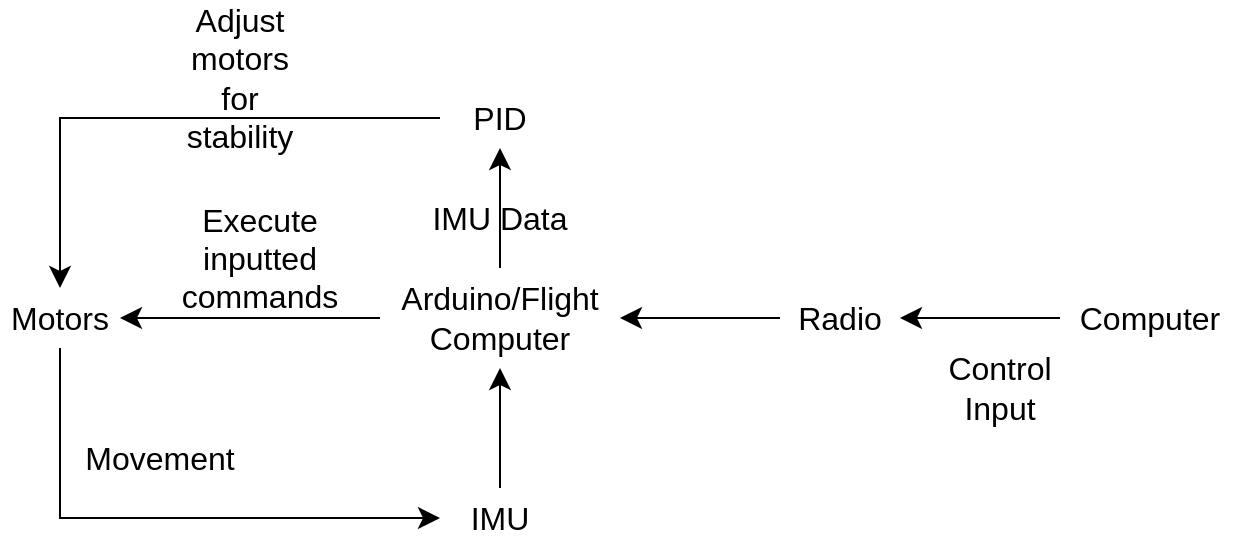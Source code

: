 <mxfile version="28.2.3">
  <diagram name="Page-1" id="8J9QAvHiA205GfA3pVa4">
    <mxGraphModel dx="805" dy="591" grid="1" gridSize="10" guides="1" tooltips="1" connect="1" arrows="1" fold="1" page="1" pageScale="1" pageWidth="850" pageHeight="1100" math="0" shadow="0">
      <root>
        <mxCell id="0" />
        <mxCell id="1" parent="0" />
        <mxCell id="uQJIJIHvUW5hQPoCpwjS-9" style="edgeStyle=none;curved=1;rounded=0;orthogonalLoop=1;jettySize=auto;html=1;entryX=1;entryY=0.5;entryDx=0;entryDy=0;fontSize=12;startSize=8;endSize=8;" edge="1" parent="1" source="uQJIJIHvUW5hQPoCpwjS-2" target="uQJIJIHvUW5hQPoCpwjS-3">
          <mxGeometry relative="1" as="geometry" />
        </mxCell>
        <mxCell id="uQJIJIHvUW5hQPoCpwjS-13" style="edgeStyle=none;curved=1;rounded=0;orthogonalLoop=1;jettySize=auto;html=1;entryX=0.5;entryY=1;entryDx=0;entryDy=0;fontSize=12;startSize=8;endSize=8;" edge="1" parent="1" source="uQJIJIHvUW5hQPoCpwjS-2" target="uQJIJIHvUW5hQPoCpwjS-12">
          <mxGeometry relative="1" as="geometry" />
        </mxCell>
        <mxCell id="uQJIJIHvUW5hQPoCpwjS-2" value="Arduino/Flight Computer" style="text;strokeColor=none;fillColor=none;html=1;align=center;verticalAlign=middle;whiteSpace=wrap;rounded=0;fontSize=16;" vertex="1" parent="1">
          <mxGeometry x="370" y="380" width="120" height="50" as="geometry" />
        </mxCell>
        <mxCell id="uQJIJIHvUW5hQPoCpwjS-8" style="edgeStyle=orthogonalEdgeStyle;rounded=0;orthogonalLoop=1;jettySize=auto;html=1;entryX=0;entryY=0.5;entryDx=0;entryDy=0;fontSize=12;startSize=8;endSize=8;exitX=0.5;exitY=1;exitDx=0;exitDy=0;" edge="1" parent="1" source="uQJIJIHvUW5hQPoCpwjS-3" target="uQJIJIHvUW5hQPoCpwjS-4">
          <mxGeometry relative="1" as="geometry" />
        </mxCell>
        <mxCell id="uQJIJIHvUW5hQPoCpwjS-3" value="Motors" style="text;strokeColor=none;fillColor=none;html=1;align=center;verticalAlign=middle;whiteSpace=wrap;rounded=0;fontSize=16;" vertex="1" parent="1">
          <mxGeometry x="180" y="390" width="60" height="30" as="geometry" />
        </mxCell>
        <mxCell id="uQJIJIHvUW5hQPoCpwjS-7" style="edgeStyle=none;curved=1;rounded=0;orthogonalLoop=1;jettySize=auto;html=1;entryX=0.5;entryY=1;entryDx=0;entryDy=0;fontSize=12;startSize=8;endSize=8;" edge="1" parent="1" source="uQJIJIHvUW5hQPoCpwjS-4" target="uQJIJIHvUW5hQPoCpwjS-2">
          <mxGeometry relative="1" as="geometry" />
        </mxCell>
        <mxCell id="uQJIJIHvUW5hQPoCpwjS-4" value="IMU" style="text;strokeColor=none;fillColor=none;html=1;align=center;verticalAlign=middle;whiteSpace=wrap;rounded=0;fontSize=16;" vertex="1" parent="1">
          <mxGeometry x="400" y="490" width="60" height="30" as="geometry" />
        </mxCell>
        <mxCell id="uQJIJIHvUW5hQPoCpwjS-11" style="edgeStyle=none;curved=1;rounded=0;orthogonalLoop=1;jettySize=auto;html=1;entryX=1;entryY=0.5;entryDx=0;entryDy=0;fontSize=12;startSize=8;endSize=8;" edge="1" parent="1" source="uQJIJIHvUW5hQPoCpwjS-5" target="uQJIJIHvUW5hQPoCpwjS-6">
          <mxGeometry relative="1" as="geometry" />
        </mxCell>
        <mxCell id="uQJIJIHvUW5hQPoCpwjS-5" value="Computer" style="text;strokeColor=none;fillColor=none;html=1;align=center;verticalAlign=middle;whiteSpace=wrap;rounded=0;fontSize=16;" vertex="1" parent="1">
          <mxGeometry x="710" y="390" width="90" height="30" as="geometry" />
        </mxCell>
        <mxCell id="uQJIJIHvUW5hQPoCpwjS-10" style="edgeStyle=none;curved=1;rounded=0;orthogonalLoop=1;jettySize=auto;html=1;entryX=1;entryY=0.5;entryDx=0;entryDy=0;fontSize=12;startSize=8;endSize=8;" edge="1" parent="1" source="uQJIJIHvUW5hQPoCpwjS-6" target="uQJIJIHvUW5hQPoCpwjS-2">
          <mxGeometry relative="1" as="geometry" />
        </mxCell>
        <mxCell id="uQJIJIHvUW5hQPoCpwjS-6" value="Radio" style="text;strokeColor=none;fillColor=none;html=1;align=center;verticalAlign=middle;whiteSpace=wrap;rounded=0;fontSize=16;" vertex="1" parent="1">
          <mxGeometry x="570" y="390" width="60" height="30" as="geometry" />
        </mxCell>
        <mxCell id="uQJIJIHvUW5hQPoCpwjS-14" style="edgeStyle=orthogonalEdgeStyle;rounded=0;orthogonalLoop=1;jettySize=auto;html=1;entryX=0.5;entryY=0;entryDx=0;entryDy=0;fontSize=12;startSize=8;endSize=8;" edge="1" parent="1" source="uQJIJIHvUW5hQPoCpwjS-12" target="uQJIJIHvUW5hQPoCpwjS-3">
          <mxGeometry relative="1" as="geometry" />
        </mxCell>
        <mxCell id="uQJIJIHvUW5hQPoCpwjS-12" value="PID" style="text;strokeColor=none;fillColor=none;html=1;align=center;verticalAlign=middle;whiteSpace=wrap;rounded=0;fontSize=16;" vertex="1" parent="1">
          <mxGeometry x="400" y="290" width="60" height="30" as="geometry" />
        </mxCell>
        <mxCell id="uQJIJIHvUW5hQPoCpwjS-15" value="IMU Data" style="text;strokeColor=none;fillColor=none;html=1;align=center;verticalAlign=middle;whiteSpace=wrap;rounded=0;fontSize=16;" vertex="1" parent="1">
          <mxGeometry x="380" y="340" width="100" height="30" as="geometry" />
        </mxCell>
        <mxCell id="uQJIJIHvUW5hQPoCpwjS-17" value="Control Input" style="text;strokeColor=none;fillColor=none;html=1;align=center;verticalAlign=middle;whiteSpace=wrap;rounded=0;fontSize=16;" vertex="1" parent="1">
          <mxGeometry x="650" y="420" width="60" height="40" as="geometry" />
        </mxCell>
        <mxCell id="uQJIJIHvUW5hQPoCpwjS-20" value="Movement" style="text;strokeColor=none;fillColor=none;html=1;align=center;verticalAlign=middle;whiteSpace=wrap;rounded=0;fontSize=16;" vertex="1" parent="1">
          <mxGeometry x="230" y="460" width="60" height="30" as="geometry" />
        </mxCell>
        <mxCell id="uQJIJIHvUW5hQPoCpwjS-21" value="Execute inputted commands" style="text;strokeColor=none;fillColor=none;html=1;align=center;verticalAlign=middle;whiteSpace=wrap;rounded=0;fontSize=16;" vertex="1" parent="1">
          <mxGeometry x="280" y="360" width="60" height="30" as="geometry" />
        </mxCell>
        <mxCell id="uQJIJIHvUW5hQPoCpwjS-22" value="Adjust motors for stability" style="text;strokeColor=none;fillColor=none;html=1;align=center;verticalAlign=middle;whiteSpace=wrap;rounded=0;fontSize=16;" vertex="1" parent="1">
          <mxGeometry x="270" y="270" width="60" height="30" as="geometry" />
        </mxCell>
      </root>
    </mxGraphModel>
  </diagram>
</mxfile>
